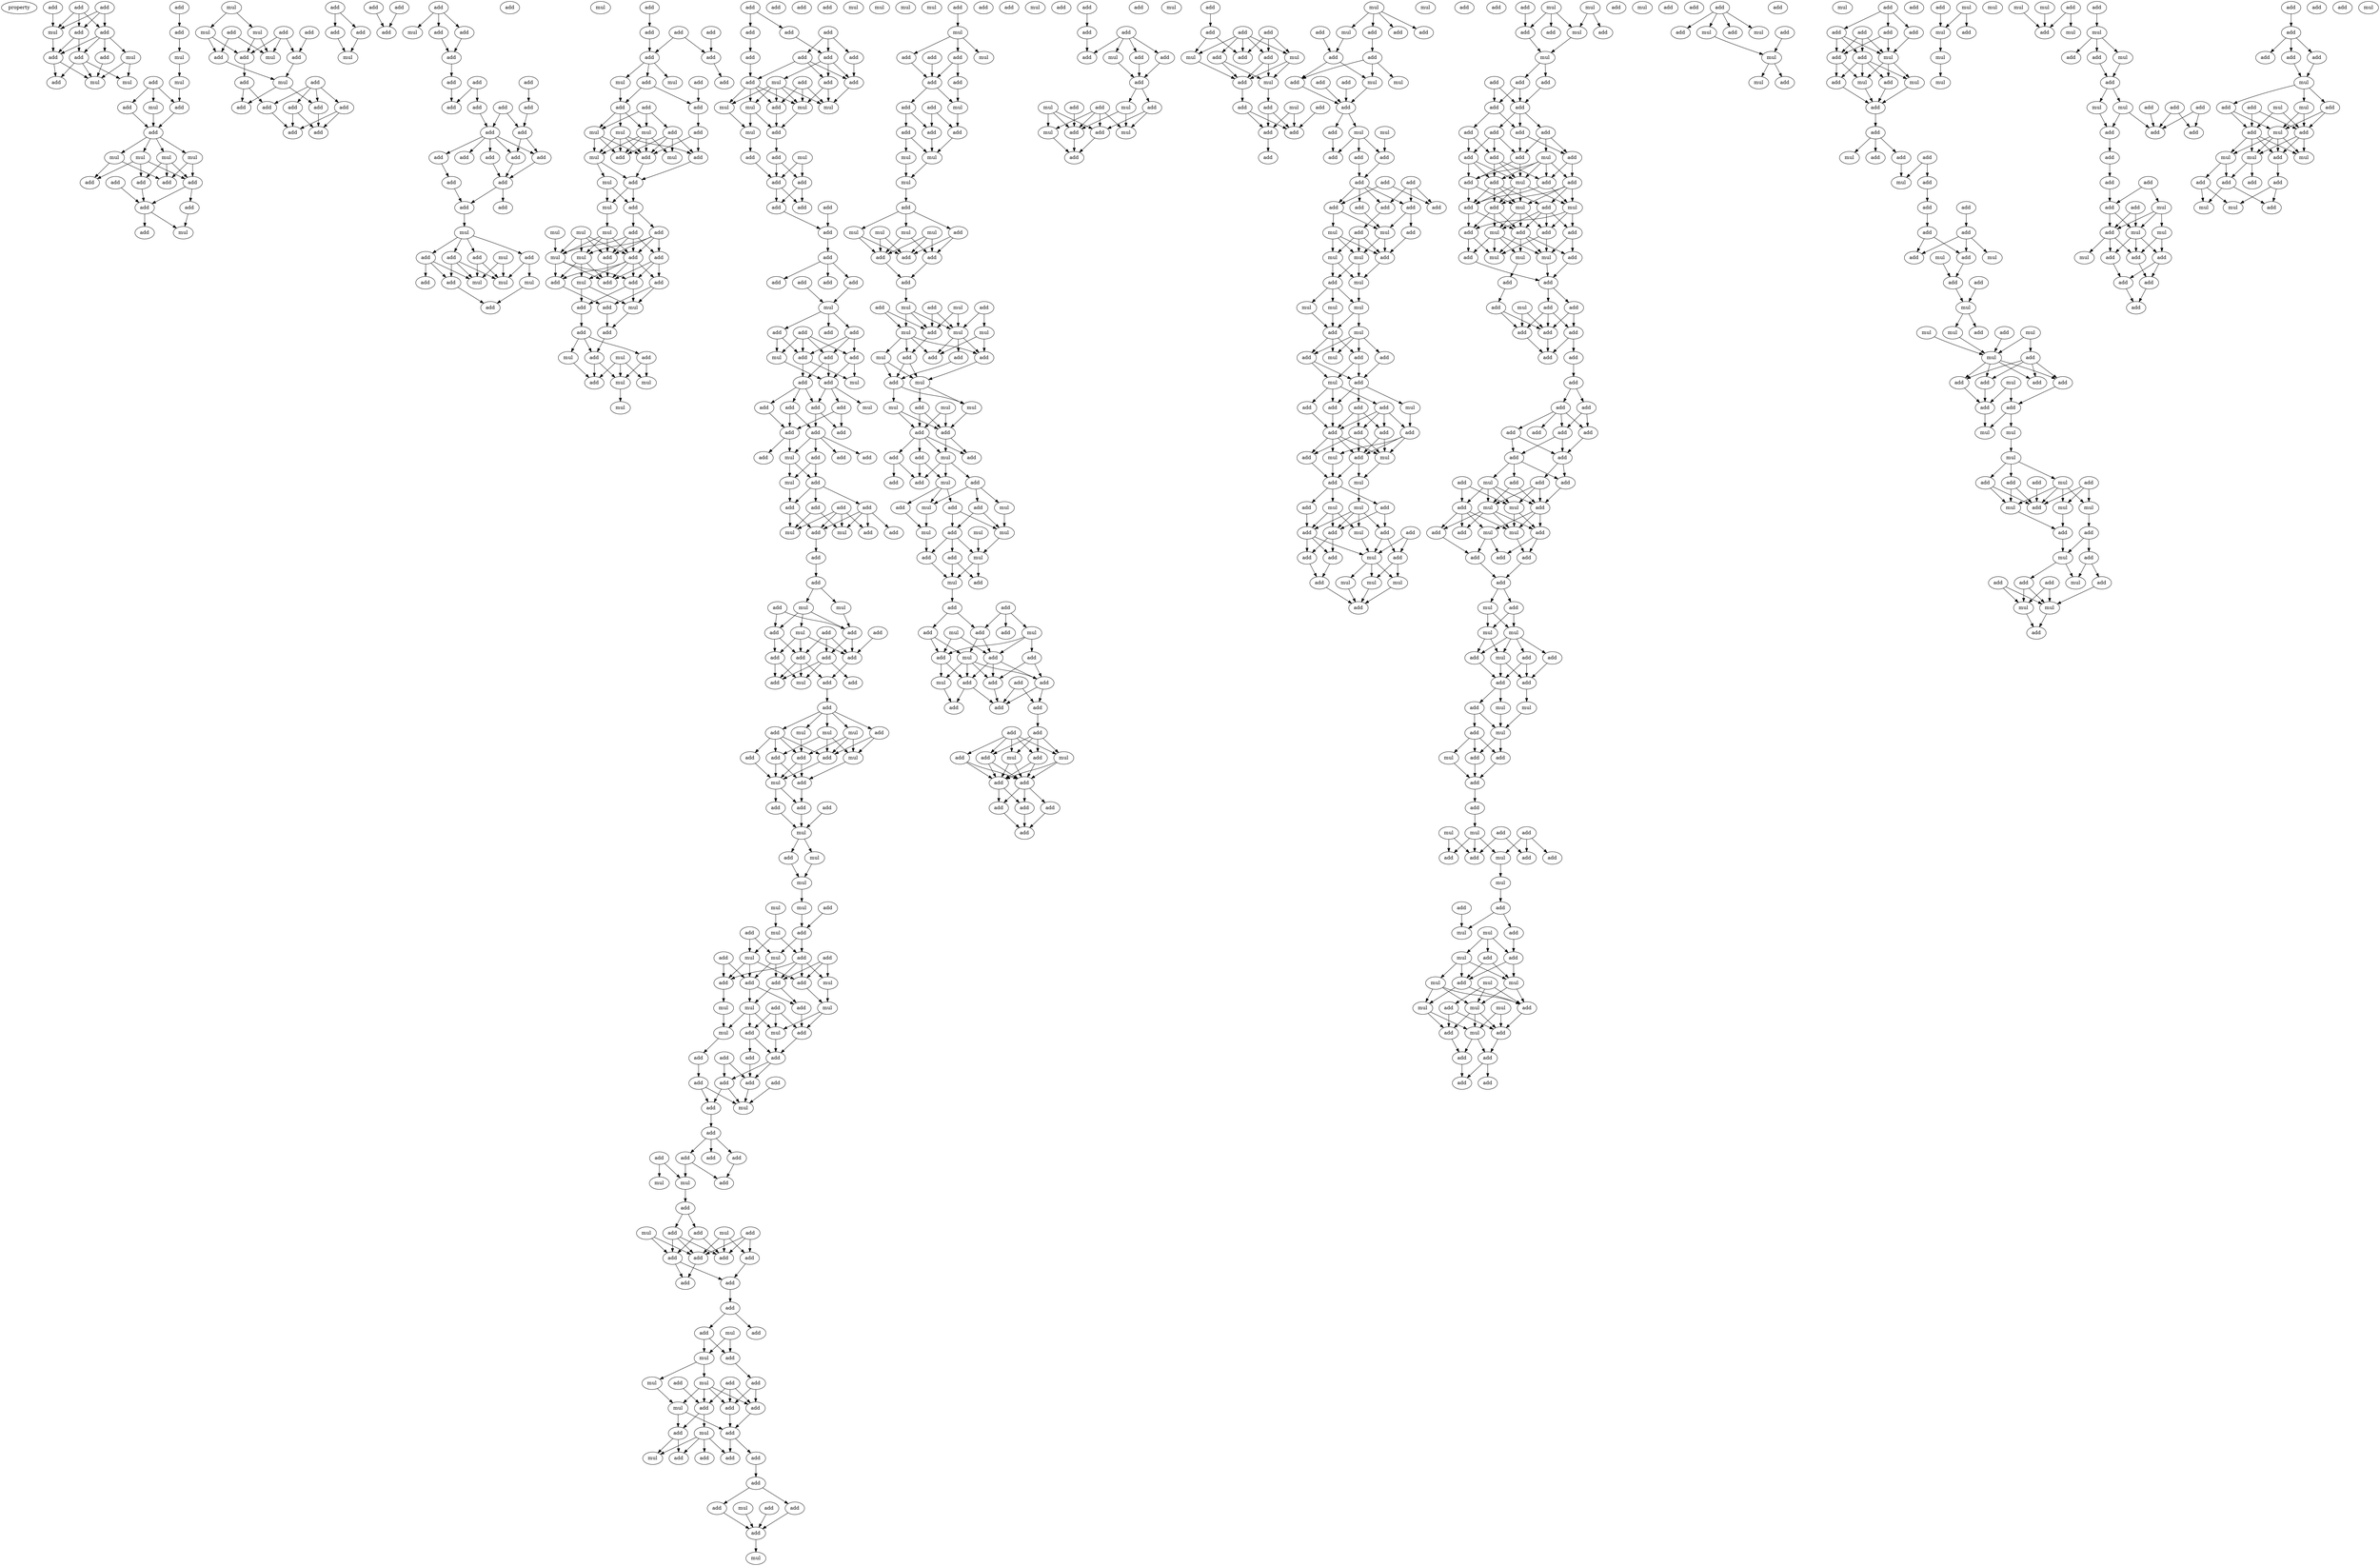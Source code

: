 digraph {
    node [fontcolor=black]
    property [mul=2,lf=1.5]
    0 [ label = add ];
    1 [ label = add ];
    2 [ label = add ];
    3 [ label = add ];
    4 [ label = add ];
    5 [ label = mul ];
    6 [ label = add ];
    7 [ label = add ];
    8 [ label = add ];
    9 [ label = mul ];
    10 [ label = add ];
    11 [ label = mul ];
    12 [ label = mul ];
    13 [ label = add ];
    14 [ label = add ];
    15 [ label = mul ];
    16 [ label = mul ];
    17 [ label = add ];
    18 [ label = mul ];
    19 [ label = add ];
    20 [ label = add ];
    21 [ label = add ];
    22 [ label = mul ];
    23 [ label = mul ];
    24 [ label = mul ];
    25 [ label = mul ];
    26 [ label = add ];
    27 [ label = add ];
    28 [ label = add ];
    29 [ label = add ];
    30 [ label = add ];
    31 [ label = add ];
    32 [ label = add ];
    33 [ label = mul ];
    34 [ label = add ];
    35 [ label = mul ];
    36 [ label = add ];
    37 [ label = add ];
    38 [ label = add ];
    39 [ label = mul ];
    40 [ label = mul ];
    41 [ label = mul ];
    42 [ label = add ];
    43 [ label = add ];
    44 [ label = add ];
    45 [ label = add ];
    46 [ label = add ];
    47 [ label = mul ];
    48 [ label = add ];
    49 [ label = add ];
    50 [ label = add ];
    51 [ label = add ];
    52 [ label = add ];
    53 [ label = add ];
    54 [ label = add ];
    55 [ label = add ];
    56 [ label = add ];
    57 [ label = add ];
    58 [ label = add ];
    59 [ label = add ];
    60 [ label = add ];
    61 [ label = mul ];
    62 [ label = add ];
    63 [ label = add ];
    64 [ label = mul ];
    65 [ label = add ];
    66 [ label = add ];
    67 [ label = mul ];
    68 [ label = add ];
    69 [ label = add ];
    70 [ label = add ];
    71 [ label = add ];
    72 [ label = add ];
    73 [ label = add ];
    74 [ label = add ];
    75 [ label = add ];
    76 [ label = add ];
    77 [ label = add ];
    78 [ label = add ];
    79 [ label = add ];
    80 [ label = add ];
    81 [ label = add ];
    82 [ label = add ];
    83 [ label = add ];
    84 [ label = add ];
    85 [ label = add ];
    86 [ label = add ];
    87 [ label = mul ];
    88 [ label = add ];
    89 [ label = add ];
    90 [ label = mul ];
    91 [ label = add ];
    92 [ label = add ];
    93 [ label = add ];
    94 [ label = add ];
    95 [ label = mul ];
    96 [ label = mul ];
    97 [ label = mul ];
    98 [ label = add ];
    99 [ label = add ];
    100 [ label = add ];
    101 [ label = add ];
    102 [ label = add ];
    103 [ label = add ];
    104 [ label = add ];
    105 [ label = mul ];
    106 [ label = add ];
    107 [ label = add ];
    108 [ label = add ];
    109 [ label = mul ];
    110 [ label = add ];
    111 [ label = add ];
    112 [ label = add ];
    113 [ label = add ];
    114 [ label = mul ];
    115 [ label = mul ];
    116 [ label = mul ];
    117 [ label = add ];
    118 [ label = mul ];
    119 [ label = add ];
    120 [ label = add ];
    121 [ label = mul ];
    122 [ label = add ];
    123 [ label = mul ];
    124 [ label = add ];
    125 [ label = add ];
    126 [ label = mul ];
    127 [ label = mul ];
    128 [ label = mul ];
    129 [ label = add ];
    130 [ label = add ];
    131 [ label = mul ];
    132 [ label = mul ];
    133 [ label = add ];
    134 [ label = add ];
    135 [ label = add ];
    136 [ label = mul ];
    137 [ label = mul ];
    138 [ label = add ];
    139 [ label = add ];
    140 [ label = add ];
    141 [ label = add ];
    142 [ label = mul ];
    143 [ label = add ];
    144 [ label = add ];
    145 [ label = add ];
    146 [ label = add ];
    147 [ label = add ];
    148 [ label = mul ];
    149 [ label = mul ];
    150 [ label = add ];
    151 [ label = mul ];
    152 [ label = add ];
    153 [ label = mul ];
    154 [ label = add ];
    155 [ label = mul ];
    156 [ label = add ];
    157 [ label = add ];
    158 [ label = add ];
    159 [ label = add ];
    160 [ label = add ];
    161 [ label = add ];
    162 [ label = add ];
    163 [ label = mul ];
    164 [ label = add ];
    165 [ label = add ];
    166 [ label = add ];
    167 [ label = add ];
    168 [ label = add ];
    169 [ label = mul ];
    170 [ label = mul ];
    171 [ label = mul ];
    172 [ label = mul ];
    173 [ label = mul ];
    174 [ label = add ];
    175 [ label = mul ];
    176 [ label = add ];
    177 [ label = add ];
    178 [ label = add ];
    179 [ label = add ];
    180 [ label = add ];
    181 [ label = add ];
    182 [ label = add ];
    183 [ label = add ];
    184 [ label = add ];
    185 [ label = add ];
    186 [ label = add ];
    187 [ label = add ];
    188 [ label = add ];
    189 [ label = add ];
    190 [ label = add ];
    191 [ label = add ];
    192 [ label = mul ];
    193 [ label = add ];
    194 [ label = add ];
    195 [ label = add ];
    196 [ label = add ];
    197 [ label = add ];
    198 [ label = add ];
    199 [ label = mul ];
    200 [ label = add ];
    201 [ label = mul ];
    202 [ label = add ];
    203 [ label = add ];
    204 [ label = add ];
    205 [ label = add ];
    206 [ label = add ];
    207 [ label = mul ];
    208 [ label = add ];
    209 [ label = add ];
    210 [ label = add ];
    211 [ label = add ];
    212 [ label = add ];
    213 [ label = add ];
    214 [ label = mul ];
    215 [ label = add ];
    216 [ label = add ];
    217 [ label = add ];
    218 [ label = mul ];
    219 [ label = add ];
    220 [ label = add ];
    221 [ label = add ];
    222 [ label = add ];
    223 [ label = add ];
    224 [ label = mul ];
    225 [ label = add ];
    226 [ label = add ];
    227 [ label = mul ];
    228 [ label = add ];
    229 [ label = add ];
    230 [ label = mul ];
    231 [ label = add ];
    232 [ label = mul ];
    233 [ label = add ];
    234 [ label = add ];
    235 [ label = mul ];
    236 [ label = add ];
    237 [ label = add ];
    238 [ label = add ];
    239 [ label = mul ];
    240 [ label = add ];
    241 [ label = add ];
    242 [ label = add ];
    243 [ label = add ];
    244 [ label = add ];
    245 [ label = mul ];
    246 [ label = add ];
    247 [ label = add ];
    248 [ label = mul ];
    249 [ label = mul ];
    250 [ label = add ];
    251 [ label = add ];
    252 [ label = mul ];
    253 [ label = add ];
    254 [ label = add ];
    255 [ label = add ];
    256 [ label = mul ];
    257 [ label = add ];
    258 [ label = mul ];
    259 [ label = add ];
    260 [ label = add ];
    261 [ label = add ];
    262 [ label = add ];
    263 [ label = mul ];
    264 [ label = mul ];
    265 [ label = add ];
    266 [ label = mul ];
    267 [ label = mul ];
    268 [ label = add ];
    269 [ label = mul ];
    270 [ label = mul ];
    271 [ label = add ];
    272 [ label = add ];
    273 [ label = mul ];
    274 [ label = mul ];
    275 [ label = add ];
    276 [ label = mul ];
    277 [ label = add ];
    278 [ label = add ];
    279 [ label = add ];
    280 [ label = add ];
    281 [ label = add ];
    282 [ label = add ];
    283 [ label = mul ];
    284 [ label = add ];
    285 [ label = mul ];
    286 [ label = mul ];
    287 [ label = mul ];
    288 [ label = add ];
    289 [ label = add ];
    290 [ label = add ];
    291 [ label = mul ];
    292 [ label = mul ];
    293 [ label = add ];
    294 [ label = add ];
    295 [ label = add ];
    296 [ label = add ];
    297 [ label = add ];
    298 [ label = add ];
    299 [ label = add ];
    300 [ label = add ];
    301 [ label = add ];
    302 [ label = mul ];
    303 [ label = add ];
    304 [ label = add ];
    305 [ label = add ];
    306 [ label = add ];
    307 [ label = add ];
    308 [ label = mul ];
    309 [ label = mul ];
    310 [ label = add ];
    311 [ label = add ];
    312 [ label = mul ];
    313 [ label = mul ];
    314 [ label = add ];
    315 [ label = add ];
    316 [ label = add ];
    317 [ label = add ];
    318 [ label = add ];
    319 [ label = add ];
    320 [ label = add ];
    321 [ label = add ];
    322 [ label = add ];
    323 [ label = add ];
    324 [ label = mul ];
    325 [ label = add ];
    326 [ label = mul ];
    327 [ label = add ];
    328 [ label = mul ];
    329 [ label = add ];
    330 [ label = mul ];
    331 [ label = add ];
    332 [ label = add ];
    333 [ label = mul ];
    334 [ label = add ];
    335 [ label = add ];
    336 [ label = add ];
    337 [ label = add ];
    338 [ label = mul ];
    339 [ label = mul ];
    340 [ label = add ];
    341 [ label = add ];
    342 [ label = add ];
    343 [ label = add ];
    344 [ label = mul ];
    345 [ label = add ];
    346 [ label = add ];
    347 [ label = add ];
    348 [ label = mul ];
    349 [ label = add ];
    350 [ label = mul ];
    351 [ label = add ];
    352 [ label = add ];
    353 [ label = add ];
    354 [ label = add ];
    355 [ label = mul ];
    356 [ label = mul ];
    357 [ label = add ];
    358 [ label = add ];
    359 [ label = mul ];
    360 [ label = add ];
    361 [ label = add ];
    362 [ label = add ];
    363 [ label = add ];
    364 [ label = add ];
    365 [ label = mul ];
    366 [ label = add ];
    367 [ label = add ];
    368 [ label = add ];
    369 [ label = mul ];
    370 [ label = mul ];
    371 [ label = add ];
    372 [ label = mul ];
    373 [ label = add ];
    374 [ label = add ];
    375 [ label = mul ];
    376 [ label = mul ];
    377 [ label = mul ];
    378 [ label = mul ];
    379 [ label = add ];
    380 [ label = add ];
    381 [ label = add ];
    382 [ label = add ];
    383 [ label = add ];
    384 [ label = mul ];
    385 [ label = mul ];
    386 [ label = add ];
    387 [ label = add ];
    388 [ label = add ];
    389 [ label = mul ];
    390 [ label = mul ];
    391 [ label = add ];
    392 [ label = mul ];
    393 [ label = add ];
    394 [ label = add ];
    395 [ label = add ];
    396 [ label = add ];
    397 [ label = mul ];
    398 [ label = add ];
    399 [ label = mul ];
    400 [ label = mul ];
    401 [ label = mul ];
    402 [ label = add ];
    403 [ label = mul ];
    404 [ label = add ];
    405 [ label = add ];
    406 [ label = add ];
    407 [ label = add ];
    408 [ label = add ];
    409 [ label = mul ];
    410 [ label = mul ];
    411 [ label = add ];
    412 [ label = add ];
    413 [ label = add ];
    414 [ label = add ];
    415 [ label = add ];
    416 [ label = mul ];
    417 [ label = mul ];
    418 [ label = add ];
    419 [ label = mul ];
    420 [ label = mul ];
    421 [ label = mul ];
    422 [ label = add ];
    423 [ label = mul ];
    424 [ label = add ];
    425 [ label = add ];
    426 [ label = mul ];
    427 [ label = mul ];
    428 [ label = add ];
    429 [ label = add ];
    430 [ label = add ];
    431 [ label = mul ];
    432 [ label = add ];
    433 [ label = add ];
    434 [ label = add ];
    435 [ label = mul ];
    436 [ label = add ];
    437 [ label = add ];
    438 [ label = mul ];
    439 [ label = add ];
    440 [ label = add ];
    441 [ label = add ];
    442 [ label = mul ];
    443 [ label = add ];
    444 [ label = add ];
    445 [ label = add ];
    446 [ label = add ];
    447 [ label = add ];
    448 [ label = add ];
    449 [ label = add ];
    450 [ label = add ];
    451 [ label = add ];
    452 [ label = mul ];
    453 [ label = add ];
    454 [ label = mul ];
    455 [ label = add ];
    456 [ label = add ];
    457 [ label = add ];
    458 [ label = add ];
    459 [ label = add ];
    460 [ label = add ];
    461 [ label = add ];
    462 [ label = add ];
    463 [ label = add ];
    464 [ label = add ];
    465 [ label = add ];
    466 [ label = add ];
    467 [ label = mul ];
    468 [ label = add ];
    469 [ label = add ];
    470 [ label = add ];
    471 [ label = add ];
    472 [ label = add ];
    473 [ label = mul ];
    474 [ label = mul ];
    475 [ label = add ];
    476 [ label = add ];
    477 [ label = mul ];
    478 [ label = mul ];
    479 [ label = mul ];
    480 [ label = add ];
    481 [ label = add ];
    482 [ label = add ];
    483 [ label = add ];
    484 [ label = add ];
    485 [ label = add ];
    486 [ label = add ];
    487 [ label = mul ];
    488 [ label = mul ];
    489 [ label = add ];
    490 [ label = add ];
    491 [ label = mul ];
    492 [ label = add ];
    493 [ label = mul ];
    494 [ label = add ];
    495 [ label = add ];
    496 [ label = add ];
    497 [ label = add ];
    498 [ label = add ];
    499 [ label = add ];
    500 [ label = mul ];
    501 [ label = add ];
    502 [ label = add ];
    503 [ label = add ];
    504 [ label = mul ];
    505 [ label = add ];
    506 [ label = add ];
    507 [ label = add ];
    508 [ label = add ];
    509 [ label = mul ];
    510 [ label = add ];
    511 [ label = add ];
    512 [ label = mul ];
    513 [ label = add ];
    514 [ label = mul ];
    515 [ label = mul ];
    516 [ label = add ];
    517 [ label = add ];
    518 [ label = add ];
    519 [ label = add ];
    520 [ label = add ];
    521 [ label = add ];
    522 [ label = add ];
    523 [ label = add ];
    524 [ label = add ];
    525 [ label = add ];
    526 [ label = add ];
    527 [ label = add ];
    528 [ label = mul ];
    529 [ label = add ];
    530 [ label = add ];
    531 [ label = mul ];
    532 [ label = mul ];
    533 [ label = mul ];
    534 [ label = add ];
    535 [ label = mul ];
    536 [ label = add ];
    537 [ label = mul ];
    538 [ label = mul ];
    539 [ label = add ];
    540 [ label = mul ];
    541 [ label = mul ];
    542 [ label = add ];
    543 [ label = mul ];
    544 [ label = add ];
    545 [ label = add ];
    546 [ label = add ];
    547 [ label = mul ];
    548 [ label = add ];
    549 [ label = mul ];
    550 [ label = add ];
    551 [ label = mul ];
    552 [ label = add ];
    553 [ label = add ];
    554 [ label = add ];
    555 [ label = add ];
    556 [ label = add ];
    557 [ label = add ];
    558 [ label = add ];
    559 [ label = mul ];
    560 [ label = mul ];
    561 [ label = add ];
    562 [ label = add ];
    563 [ label = add ];
    564 [ label = add ];
    565 [ label = mul ];
    566 [ label = add ];
    567 [ label = mul ];
    568 [ label = add ];
    569 [ label = mul ];
    570 [ label = add ];
    571 [ label = mul ];
    572 [ label = add ];
    573 [ label = add ];
    574 [ label = add ];
    575 [ label = mul ];
    576 [ label = add ];
    577 [ label = add ];
    578 [ label = add ];
    579 [ label = mul ];
    580 [ label = add ];
    581 [ label = mul ];
    582 [ label = mul ];
    583 [ label = add ];
    584 [ label = mul ];
    585 [ label = mul ];
    586 [ label = add ];
    587 [ label = add ];
    588 [ label = add ];
    589 [ label = mul ];
    590 [ label = add ];
    591 [ label = mul ];
    592 [ label = add ];
    593 [ label = add ];
    594 [ label = add ];
    595 [ label = add ];
    596 [ label = add ];
    597 [ label = add ];
    598 [ label = add ];
    599 [ label = add ];
    600 [ label = add ];
    601 [ label = add ];
    602 [ label = add ];
    603 [ label = mul ];
    604 [ label = add ];
    605 [ label = add ];
    606 [ label = add ];
    607 [ label = add ];
    608 [ label = add ];
    609 [ label = add ];
    610 [ label = mul ];
    611 [ label = add ];
    612 [ label = mul ];
    613 [ label = add ];
    614 [ label = mul ];
    615 [ label = add ];
    616 [ label = mul ];
    617 [ label = add ];
    618 [ label = add ];
    619 [ label = add ];
    620 [ label = add ];
    621 [ label = add ];
    622 [ label = mul ];
    623 [ label = mul ];
    624 [ label = add ];
    625 [ label = mul ];
    626 [ label = add ];
    627 [ label = add ];
    628 [ label = add ];
    629 [ label = add ];
    630 [ label = add ];
    631 [ label = mul ];
    632 [ label = add ];
    633 [ label = add ];
    634 [ label = add ];
    635 [ label = add ];
    636 [ label = add ];
    637 [ label = add ];
    638 [ label = add ];
    639 [ label = add ];
    640 [ label = add ];
    641 [ label = add ];
    642 [ label = add ];
    643 [ label = add ];
    644 [ label = add ];
    645 [ label = add ];
    646 [ label = add ];
    647 [ label = add ];
    648 [ label = mul ];
    649 [ label = add ];
    650 [ label = add ];
    651 [ label = add ];
    652 [ label = add ];
    653 [ label = mul ];
    654 [ label = mul ];
    655 [ label = add ];
    656 [ label = mul ];
    657 [ label = mul ];
    658 [ label = add ];
    659 [ label = add ];
    660 [ label = add ];
    661 [ label = add ];
    662 [ label = add ];
    663 [ label = add ];
    664 [ label = add ];
    665 [ label = mul ];
    666 [ label = mul ];
    667 [ label = mul ];
    668 [ label = add ];
    669 [ label = add ];
    670 [ label = mul ];
    671 [ label = add ];
    672 [ label = add ];
    673 [ label = add ];
    674 [ label = add ];
    675 [ label = mul ];
    676 [ label = mul ];
    677 [ label = mul ];
    678 [ label = add ];
    679 [ label = mul ];
    680 [ label = add ];
    681 [ label = add ];
    682 [ label = add ];
    683 [ label = add ];
    684 [ label = add ];
    685 [ label = add ];
    686 [ label = add ];
    687 [ label = mul ];
    688 [ label = mul ];
    689 [ label = add ];
    690 [ label = add ];
    691 [ label = add ];
    692 [ label = mul ];
    693 [ label = add ];
    694 [ label = mul ];
    695 [ label = add ];
    696 [ label = add ];
    697 [ label = mul ];
    698 [ label = mul ];
    699 [ label = add ];
    700 [ label = mul ];
    701 [ label = add ];
    702 [ label = add ];
    703 [ label = mul ];
    704 [ label = mul ];
    705 [ label = add ];
    706 [ label = mul ];
    707 [ label = mul ];
    708 [ label = mul ];
    709 [ label = add ];
    710 [ label = add ];
    711 [ label = mul ];
    712 [ label = add ];
    713 [ label = mul ];
    714 [ label = add ];
    715 [ label = add ];
    716 [ label = add ];
    717 [ label = mul ];
    718 [ label = add ];
    719 [ label = add ];
    720 [ label = add ];
    721 [ label = add ];
    722 [ label = add ];
    723 [ label = add ];
    724 [ label = mul ];
    725 [ label = add ];
    726 [ label = add ];
    727 [ label = mul ];
    728 [ label = mul ];
    729 [ label = mul ];
    730 [ label = add ];
    731 [ label = add ];
    732 [ label = mul ];
    733 [ label = add ];
    734 [ label = add ];
    735 [ label = add ];
    736 [ label = add ];
    737 [ label = add ];
    738 [ label = add ];
    739 [ label = add ];
    740 [ label = mul ];
    741 [ label = add ];
    742 [ label = add ];
    743 [ label = mul ];
    744 [ label = mul ];
    745 [ label = add ];
    746 [ label = add ];
    747 [ label = mul ];
    748 [ label = add ];
    749 [ label = add ];
    750 [ label = add ];
    751 [ label = add ];
    752 [ label = mul ];
    753 [ label = add ];
    754 [ label = add ];
    755 [ label = add ];
    756 [ label = add ];
    757 [ label = add ];
    758 [ label = mul ];
    759 [ label = add ];
    760 [ label = add ];
    761 [ label = mul ];
    762 [ label = add ];
    763 [ label = add ];
    764 [ label = mul ];
    765 [ label = mul ];
    766 [ label = mul ];
    767 [ label = add ];
    768 [ label = add ];
    769 [ label = mul ];
    770 [ label = mul ];
    771 [ label = add ];
    772 [ label = add ];
    773 [ label = mul ];
    774 [ label = add ];
    775 [ label = add ];
    776 [ label = add ];
    777 [ label = add ];
    778 [ label = add ];
    779 [ label = mul ];
    780 [ label = mul ];
    781 [ label = mul ];
    782 [ label = add ];
    783 [ label = add ];
    784 [ label = add ];
    785 [ label = add ];
    786 [ label = mul ];
    787 [ label = add ];
    788 [ label = mul ];
    789 [ label = mul ];
    790 [ label = mul ];
    791 [ label = add ];
    792 [ label = add ];
    793 [ label = mul ];
    794 [ label = add ];
    795 [ label = add ];
    796 [ label = mul ];
    797 [ label = add ];
    798 [ label = add ];
    799 [ label = add ];
    800 [ label = mul ];
    801 [ label = mul ];
    802 [ label = add ];
    803 [ label = mul ];
    804 [ label = add ];
    805 [ label = add ];
    806 [ label = mul ];
    807 [ label = mul ];
    808 [ label = mul ];
    809 [ label = mul ];
    810 [ label = mul ];
    811 [ label = add ];
    812 [ label = mul ];
    813 [ label = add ];
    814 [ label = add ];
    815 [ label = mul ];
    816 [ label = mul ];
    817 [ label = add ];
    818 [ label = mul ];
    819 [ label = add ];
    820 [ label = add ];
    821 [ label = mul ];
    822 [ label = add ];
    823 [ label = add ];
    824 [ label = add ];
    825 [ label = mul ];
    826 [ label = add ];
    827 [ label = add ];
    828 [ label = add ];
    829 [ label = add ];
    830 [ label = add ];
    831 [ label = add ];
    832 [ label = mul ];
    833 [ label = add ];
    834 [ label = add ];
    835 [ label = add ];
    836 [ label = mul ];
    837 [ label = mul ];
    838 [ label = add ];
    839 [ label = mul ];
    840 [ label = add ];
    841 [ label = add ];
    842 [ label = add ];
    843 [ label = add ];
    844 [ label = add ];
    845 [ label = add ];
    846 [ label = add ];
    847 [ label = add ];
    848 [ label = add ];
    849 [ label = add ];
    850 [ label = add ];
    851 [ label = add ];
    852 [ label = mul ];
    853 [ label = add ];
    854 [ label = mul ];
    855 [ label = add ];
    856 [ label = add ];
    857 [ label = mul ];
    858 [ label = add ];
    859 [ label = mul ];
    860 [ label = add ];
    861 [ label = mul ];
    862 [ label = add ];
    863 [ label = mul ];
    864 [ label = mul ];
    865 [ label = add ];
    866 [ label = add ];
    867 [ label = add ];
    868 [ label = add ];
    869 [ label = add ];
    870 [ label = mul ];
    871 [ label = mul ];
    872 [ label = mul ];
    0 -> 3 [ name = 0 ];
    0 -> 4 [ name = 1 ];
    0 -> 5 [ name = 2 ];
    1 -> 5 [ name = 3 ];
    2 -> 3 [ name = 4 ];
    2 -> 4 [ name = 5 ];
    2 -> 5 [ name = 6 ];
    3 -> 6 [ name = 7 ];
    3 -> 7 [ name = 8 ];
    4 -> 6 [ name = 9 ];
    4 -> 7 [ name = 10 ];
    4 -> 8 [ name = 11 ];
    4 -> 9 [ name = 12 ];
    5 -> 7 [ name = 13 ];
    6 -> 11 [ name = 14 ];
    6 -> 12 [ name = 15 ];
    6 -> 13 [ name = 16 ];
    7 -> 11 [ name = 17 ];
    7 -> 13 [ name = 18 ];
    8 -> 11 [ name = 19 ];
    9 -> 11 [ name = 20 ];
    9 -> 12 [ name = 21 ];
    10 -> 14 [ name = 22 ];
    14 -> 15 [ name = 23 ];
    15 -> 16 [ name = 24 ];
    16 -> 19 [ name = 25 ];
    17 -> 18 [ name = 26 ];
    17 -> 19 [ name = 27 ];
    17 -> 20 [ name = 28 ];
    18 -> 21 [ name = 29 ];
    19 -> 21 [ name = 30 ];
    20 -> 21 [ name = 31 ];
    21 -> 22 [ name = 32 ];
    21 -> 23 [ name = 33 ];
    21 -> 24 [ name = 34 ];
    21 -> 25 [ name = 35 ];
    22 -> 27 [ name = 36 ];
    22 -> 29 [ name = 37 ];
    23 -> 26 [ name = 38 ];
    23 -> 28 [ name = 39 ];
    23 -> 29 [ name = 40 ];
    24 -> 28 [ name = 41 ];
    24 -> 29 [ name = 42 ];
    25 -> 26 [ name = 43 ];
    25 -> 27 [ name = 44 ];
    25 -> 28 [ name = 45 ];
    26 -> 32 [ name = 46 ];
    28 -> 31 [ name = 47 ];
    28 -> 32 [ name = 48 ];
    30 -> 32 [ name = 49 ];
    31 -> 33 [ name = 50 ];
    32 -> 33 [ name = 51 ];
    32 -> 34 [ name = 52 ];
    35 -> 39 [ name = 53 ];
    35 -> 40 [ name = 54 ];
    36 -> 41 [ name = 55 ];
    36 -> 42 [ name = 56 ];
    36 -> 43 [ name = 57 ];
    37 -> 42 [ name = 58 ];
    38 -> 41 [ name = 59 ];
    38 -> 44 [ name = 60 ];
    39 -> 43 [ name = 61 ];
    39 -> 44 [ name = 62 ];
    40 -> 41 [ name = 63 ];
    40 -> 43 [ name = 64 ];
    42 -> 47 [ name = 65 ];
    43 -> 46 [ name = 66 ];
    44 -> 47 [ name = 67 ];
    45 -> 48 [ name = 68 ];
    45 -> 49 [ name = 69 ];
    45 -> 50 [ name = 70 ];
    45 -> 52 [ name = 71 ];
    46 -> 48 [ name = 72 ];
    46 -> 51 [ name = 73 ];
    47 -> 50 [ name = 74 ];
    47 -> 51 [ name = 75 ];
    48 -> 53 [ name = 76 ];
    49 -> 53 [ name = 77 ];
    49 -> 54 [ name = 78 ];
    50 -> 54 [ name = 79 ];
    52 -> 53 [ name = 80 ];
    52 -> 54 [ name = 81 ];
    55 -> 58 [ name = 82 ];
    55 -> 59 [ name = 83 ];
    56 -> 60 [ name = 84 ];
    57 -> 60 [ name = 85 ];
    58 -> 61 [ name = 86 ];
    59 -> 61 [ name = 87 ];
    62 -> 64 [ name = 88 ];
    62 -> 65 [ name = 89 ];
    62 -> 66 [ name = 90 ];
    65 -> 68 [ name = 91 ];
    66 -> 68 [ name = 92 ];
    68 -> 71 [ name = 93 ];
    69 -> 73 [ name = 94 ];
    70 -> 72 [ name = 95 ];
    70 -> 74 [ name = 96 ];
    71 -> 72 [ name = 97 ];
    73 -> 76 [ name = 98 ];
    74 -> 77 [ name = 99 ];
    75 -> 76 [ name = 100 ];
    75 -> 77 [ name = 101 ];
    76 -> 80 [ name = 102 ];
    76 -> 82 [ name = 103 ];
    77 -> 78 [ name = 104 ];
    77 -> 79 [ name = 105 ];
    77 -> 80 [ name = 106 ];
    77 -> 81 [ name = 107 ];
    77 -> 82 [ name = 108 ];
    78 -> 83 [ name = 109 ];
    80 -> 84 [ name = 110 ];
    81 -> 84 [ name = 111 ];
    82 -> 84 [ name = 112 ];
    83 -> 85 [ name = 113 ];
    84 -> 85 [ name = 114 ];
    84 -> 86 [ name = 115 ];
    85 -> 87 [ name = 116 ];
    87 -> 88 [ name = 117 ];
    87 -> 89 [ name = 118 ];
    87 -> 91 [ name = 119 ];
    87 -> 92 [ name = 120 ];
    88 -> 93 [ name = 121 ];
    88 -> 94 [ name = 122 ];
    88 -> 97 [ name = 123 ];
    89 -> 93 [ name = 124 ];
    89 -> 96 [ name = 125 ];
    89 -> 97 [ name = 126 ];
    90 -> 96 [ name = 127 ];
    90 -> 97 [ name = 128 ];
    91 -> 95 [ name = 129 ];
    91 -> 96 [ name = 130 ];
    92 -> 96 [ name = 131 ];
    92 -> 97 [ name = 132 ];
    93 -> 98 [ name = 133 ];
    95 -> 98 [ name = 134 ];
    99 -> 102 [ name = 135 ];
    100 -> 103 [ name = 136 ];
    100 -> 104 [ name = 137 ];
    101 -> 104 [ name = 138 ];
    102 -> 103 [ name = 139 ];
    103 -> 105 [ name = 140 ];
    103 -> 106 [ name = 141 ];
    103 -> 109 [ name = 142 ];
    104 -> 108 [ name = 143 ];
    105 -> 111 [ name = 144 ];
    106 -> 110 [ name = 145 ];
    106 -> 111 [ name = 146 ];
    107 -> 110 [ name = 147 ];
    110 -> 113 [ name = 148 ];
    111 -> 114 [ name = 149 ];
    111 -> 115 [ name = 150 ];
    111 -> 116 [ name = 151 ];
    112 -> 114 [ name = 152 ];
    112 -> 116 [ name = 153 ];
    112 -> 117 [ name = 154 ];
    113 -> 120 [ name = 155 ];
    113 -> 122 [ name = 156 ];
    114 -> 118 [ name = 157 ];
    114 -> 119 [ name = 158 ];
    114 -> 121 [ name = 159 ];
    114 -> 122 [ name = 160 ];
    115 -> 119 [ name = 161 ];
    115 -> 120 [ name = 162 ];
    115 -> 121 [ name = 163 ];
    115 -> 122 [ name = 164 ];
    116 -> 119 [ name = 165 ];
    116 -> 121 [ name = 166 ];
    116 -> 122 [ name = 167 ];
    117 -> 118 [ name = 168 ];
    117 -> 119 [ name = 169 ];
    117 -> 120 [ name = 170 ];
    117 -> 122 [ name = 171 ];
    120 -> 124 [ name = 172 ];
    121 -> 123 [ name = 173 ];
    121 -> 124 [ name = 174 ];
    122 -> 124 [ name = 175 ];
    123 -> 125 [ name = 176 ];
    123 -> 126 [ name = 177 ];
    124 -> 125 [ name = 178 ];
    124 -> 126 [ name = 179 ];
    125 -> 129 [ name = 180 ];
    125 -> 130 [ name = 181 ];
    126 -> 127 [ name = 182 ];
    127 -> 132 [ name = 183 ];
    127 -> 134 [ name = 184 ];
    127 -> 135 [ name = 185 ];
    127 -> 136 [ name = 186 ];
    128 -> 136 [ name = 187 ];
    129 -> 132 [ name = 188 ];
    129 -> 133 [ name = 189 ];
    129 -> 134 [ name = 190 ];
    129 -> 135 [ name = 191 ];
    130 -> 133 [ name = 192 ];
    130 -> 134 [ name = 193 ];
    130 -> 135 [ name = 194 ];
    130 -> 136 [ name = 195 ];
    131 -> 132 [ name = 196 ];
    131 -> 134 [ name = 197 ];
    131 -> 135 [ name = 198 ];
    131 -> 136 [ name = 199 ];
    132 -> 137 [ name = 200 ];
    132 -> 138 [ name = 201 ];
    132 -> 139 [ name = 202 ];
    133 -> 139 [ name = 203 ];
    133 -> 140 [ name = 204 ];
    133 -> 141 [ name = 205 ];
    134 -> 139 [ name = 206 ];
    135 -> 137 [ name = 207 ];
    135 -> 138 [ name = 208 ];
    135 -> 139 [ name = 209 ];
    135 -> 140 [ name = 210 ];
    135 -> 141 [ name = 211 ];
    136 -> 138 [ name = 212 ];
    136 -> 139 [ name = 213 ];
    136 -> 141 [ name = 214 ];
    137 -> 142 [ name = 215 ];
    137 -> 144 [ name = 216 ];
    138 -> 143 [ name = 217 ];
    140 -> 142 [ name = 218 ];
    140 -> 143 [ name = 219 ];
    141 -> 142 [ name = 220 ];
    141 -> 144 [ name = 221 ];
    142 -> 146 [ name = 222 ];
    143 -> 146 [ name = 223 ];
    144 -> 145 [ name = 224 ];
    145 -> 147 [ name = 225 ];
    145 -> 148 [ name = 226 ];
    145 -> 150 [ name = 227 ];
    146 -> 150 [ name = 228 ];
    147 -> 151 [ name = 229 ];
    147 -> 153 [ name = 230 ];
    148 -> 152 [ name = 231 ];
    149 -> 151 [ name = 232 ];
    149 -> 152 [ name = 233 ];
    149 -> 153 [ name = 234 ];
    150 -> 152 [ name = 235 ];
    150 -> 153 [ name = 236 ];
    153 -> 155 [ name = 237 ];
    154 -> 156 [ name = 238 ];
    154 -> 157 [ name = 239 ];
    156 -> 161 [ name = 240 ];
    157 -> 159 [ name = 241 ];
    158 -> 159 [ name = 242 ];
    158 -> 160 [ name = 243 ];
    158 -> 162 [ name = 244 ];
    159 -> 163 [ name = 245 ];
    159 -> 164 [ name = 246 ];
    159 -> 167 [ name = 247 ];
    160 -> 167 [ name = 248 ];
    161 -> 165 [ name = 249 ];
    162 -> 164 [ name = 250 ];
    162 -> 165 [ name = 251 ];
    162 -> 167 [ name = 252 ];
    163 -> 168 [ name = 253 ];
    163 -> 169 [ name = 254 ];
    163 -> 170 [ name = 255 ];
    163 -> 171 [ name = 256 ];
    163 -> 172 [ name = 257 ];
    164 -> 171 [ name = 258 ];
    164 -> 172 [ name = 259 ];
    165 -> 168 [ name = 260 ];
    165 -> 169 [ name = 261 ];
    165 -> 170 [ name = 262 ];
    165 -> 171 [ name = 263 ];
    166 -> 168 [ name = 264 ];
    166 -> 171 [ name = 265 ];
    166 -> 172 [ name = 266 ];
    167 -> 172 [ name = 267 ];
    168 -> 174 [ name = 268 ];
    169 -> 173 [ name = 269 ];
    170 -> 173 [ name = 270 ];
    170 -> 174 [ name = 271 ];
    171 -> 174 [ name = 272 ];
    173 -> 177 [ name = 273 ];
    174 -> 176 [ name = 274 ];
    175 -> 179 [ name = 275 ];
    175 -> 180 [ name = 276 ];
    176 -> 179 [ name = 277 ];
    176 -> 180 [ name = 278 ];
    177 -> 179 [ name = 279 ];
    179 -> 182 [ name = 280 ];
    179 -> 184 [ name = 281 ];
    180 -> 182 [ name = 282 ];
    180 -> 184 [ name = 283 ];
    182 -> 185 [ name = 284 ];
    183 -> 185 [ name = 285 ];
    185 -> 186 [ name = 286 ];
    186 -> 187 [ name = 287 ];
    186 -> 188 [ name = 288 ];
    186 -> 191 [ name = 289 ];
    187 -> 192 [ name = 290 ];
    190 -> 192 [ name = 291 ];
    192 -> 194 [ name = 292 ];
    192 -> 195 [ name = 293 ];
    192 -> 196 [ name = 294 ];
    193 -> 197 [ name = 295 ];
    193 -> 198 [ name = 296 ];
    193 -> 199 [ name = 297 ];
    193 -> 200 [ name = 298 ];
    194 -> 197 [ name = 299 ];
    194 -> 198 [ name = 300 ];
    194 -> 200 [ name = 301 ];
    195 -> 198 [ name = 302 ];
    195 -> 199 [ name = 303 ];
    197 -> 202 [ name = 304 ];
    197 -> 203 [ name = 305 ];
    198 -> 201 [ name = 306 ];
    198 -> 203 [ name = 307 ];
    199 -> 202 [ name = 308 ];
    200 -> 201 [ name = 309 ];
    200 -> 202 [ name = 310 ];
    202 -> 204 [ name = 311 ];
    202 -> 205 [ name = 312 ];
    202 -> 207 [ name = 313 ];
    203 -> 204 [ name = 314 ];
    203 -> 206 [ name = 315 ];
    203 -> 208 [ name = 316 ];
    204 -> 209 [ name = 317 ];
    204 -> 210 [ name = 318 ];
    205 -> 210 [ name = 319 ];
    205 -> 211 [ name = 320 ];
    206 -> 211 [ name = 321 ];
    208 -> 209 [ name = 322 ];
    208 -> 211 [ name = 323 ];
    209 -> 213 [ name = 324 ];
    209 -> 214 [ name = 325 ];
    209 -> 215 [ name = 326 ];
    209 -> 216 [ name = 327 ];
    211 -> 212 [ name = 328 ];
    211 -> 214 [ name = 329 ];
    214 -> 217 [ name = 330 ];
    214 -> 218 [ name = 331 ];
    215 -> 217 [ name = 332 ];
    215 -> 218 [ name = 333 ];
    217 -> 220 [ name = 334 ];
    217 -> 221 [ name = 335 ];
    217 -> 222 [ name = 336 ];
    218 -> 221 [ name = 337 ];
    219 -> 223 [ name = 338 ];
    219 -> 224 [ name = 339 ];
    219 -> 226 [ name = 340 ];
    219 -> 227 [ name = 341 ];
    220 -> 223 [ name = 342 ];
    220 -> 224 [ name = 343 ];
    220 -> 225 [ name = 344 ];
    220 -> 226 [ name = 345 ];
    221 -> 223 [ name = 346 ];
    221 -> 227 [ name = 347 ];
    222 -> 224 [ name = 348 ];
    222 -> 227 [ name = 349 ];
    223 -> 228 [ name = 350 ];
    228 -> 229 [ name = 351 ];
    229 -> 230 [ name = 352 ];
    229 -> 232 [ name = 353 ];
    230 -> 233 [ name = 354 ];
    230 -> 235 [ name = 355 ];
    230 -> 237 [ name = 356 ];
    231 -> 233 [ name = 357 ];
    231 -> 237 [ name = 358 ];
    232 -> 233 [ name = 359 ];
    233 -> 238 [ name = 360 ];
    233 -> 241 [ name = 361 ];
    234 -> 241 [ name = 362 ];
    235 -> 240 [ name = 363 ];
    235 -> 241 [ name = 364 ];
    235 -> 242 [ name = 365 ];
    236 -> 238 [ name = 366 ];
    236 -> 240 [ name = 367 ];
    236 -> 241 [ name = 368 ];
    237 -> 240 [ name = 369 ];
    237 -> 242 [ name = 370 ];
    238 -> 243 [ name = 371 ];
    238 -> 244 [ name = 372 ];
    238 -> 245 [ name = 373 ];
    240 -> 244 [ name = 374 ];
    240 -> 245 [ name = 375 ];
    240 -> 246 [ name = 376 ];
    241 -> 246 [ name = 377 ];
    242 -> 244 [ name = 378 ];
    242 -> 245 [ name = 379 ];
    246 -> 247 [ name = 380 ];
    247 -> 248 [ name = 381 ];
    247 -> 249 [ name = 382 ];
    247 -> 250 [ name = 383 ];
    247 -> 251 [ name = 384 ];
    247 -> 252 [ name = 385 ];
    248 -> 254 [ name = 386 ];
    248 -> 255 [ name = 387 ];
    248 -> 256 [ name = 388 ];
    249 -> 253 [ name = 389 ];
    249 -> 254 [ name = 390 ];
    249 -> 256 [ name = 391 ];
    250 -> 253 [ name = 392 ];
    250 -> 254 [ name = 393 ];
    250 -> 255 [ name = 394 ];
    250 -> 257 [ name = 395 ];
    251 -> 254 [ name = 396 ];
    251 -> 256 [ name = 397 ];
    252 -> 255 [ name = 398 ];
    253 -> 258 [ name = 399 ];
    253 -> 259 [ name = 400 ];
    254 -> 258 [ name = 401 ];
    255 -> 258 [ name = 402 ];
    255 -> 259 [ name = 403 ];
    256 -> 259 [ name = 404 ];
    257 -> 258 [ name = 405 ];
    258 -> 260 [ name = 406 ];
    258 -> 261 [ name = 407 ];
    259 -> 261 [ name = 408 ];
    260 -> 264 [ name = 409 ];
    261 -> 264 [ name = 410 ];
    262 -> 264 [ name = 411 ];
    264 -> 265 [ name = 412 ];
    264 -> 266 [ name = 413 ];
    265 -> 267 [ name = 414 ];
    266 -> 267 [ name = 415 ];
    267 -> 269 [ name = 416 ];
    268 -> 272 [ name = 417 ];
    269 -> 272 [ name = 418 ];
    270 -> 273 [ name = 419 ];
    271 -> 274 [ name = 420 ];
    271 -> 276 [ name = 421 ];
    272 -> 274 [ name = 422 ];
    272 -> 278 [ name = 423 ];
    273 -> 276 [ name = 424 ];
    273 -> 278 [ name = 425 ];
    274 -> 279 [ name = 426 ];
    274 -> 280 [ name = 427 ];
    275 -> 280 [ name = 428 ];
    275 -> 282 [ name = 429 ];
    275 -> 283 [ name = 430 ];
    276 -> 279 [ name = 431 ];
    276 -> 281 [ name = 432 ];
    276 -> 282 [ name = 433 ];
    277 -> 279 [ name = 434 ];
    277 -> 281 [ name = 435 ];
    278 -> 280 [ name = 436 ];
    278 -> 281 [ name = 437 ];
    278 -> 282 [ name = 438 ];
    278 -> 283 [ name = 439 ];
    279 -> 284 [ name = 440 ];
    279 -> 285 [ name = 441 ];
    280 -> 284 [ name = 442 ];
    280 -> 285 [ name = 443 ];
    281 -> 287 [ name = 444 ];
    282 -> 286 [ name = 445 ];
    283 -> 286 [ name = 446 ];
    284 -> 289 [ name = 447 ];
    285 -> 290 [ name = 448 ];
    285 -> 291 [ name = 449 ];
    285 -> 292 [ name = 450 ];
    286 -> 289 [ name = 451 ];
    286 -> 292 [ name = 452 ];
    287 -> 291 [ name = 453 ];
    288 -> 289 [ name = 454 ];
    288 -> 290 [ name = 455 ];
    288 -> 292 [ name = 456 ];
    289 -> 295 [ name = 457 ];
    290 -> 295 [ name = 458 ];
    290 -> 296 [ name = 459 ];
    291 -> 294 [ name = 460 ];
    292 -> 295 [ name = 461 ];
    293 -> 297 [ name = 462 ];
    293 -> 298 [ name = 463 ];
    294 -> 300 [ name = 464 ];
    295 -> 297 [ name = 465 ];
    295 -> 298 [ name = 466 ];
    296 -> 298 [ name = 467 ];
    297 -> 301 [ name = 468 ];
    297 -> 302 [ name = 469 ];
    298 -> 302 [ name = 470 ];
    299 -> 302 [ name = 471 ];
    300 -> 301 [ name = 472 ];
    300 -> 302 [ name = 473 ];
    301 -> 303 [ name = 474 ];
    303 -> 304 [ name = 475 ];
    303 -> 305 [ name = 476 ];
    303 -> 307 [ name = 477 ];
    304 -> 308 [ name = 478 ];
    304 -> 310 [ name = 479 ];
    306 -> 308 [ name = 480 ];
    306 -> 309 [ name = 481 ];
    307 -> 310 [ name = 482 ];
    308 -> 311 [ name = 483 ];
    311 -> 315 [ name = 484 ];
    311 -> 316 [ name = 485 ];
    312 -> 317 [ name = 486 ];
    312 -> 320 [ name = 487 ];
    313 -> 318 [ name = 488 ];
    313 -> 319 [ name = 489 ];
    313 -> 320 [ name = 490 ];
    314 -> 318 [ name = 491 ];
    314 -> 319 [ name = 492 ];
    314 -> 320 [ name = 493 ];
    315 -> 317 [ name = 494 ];
    315 -> 319 [ name = 495 ];
    316 -> 317 [ name = 496 ];
    316 -> 319 [ name = 497 ];
    316 -> 320 [ name = 498 ];
    317 -> 321 [ name = 499 ];
    317 -> 322 [ name = 500 ];
    318 -> 322 [ name = 501 ];
    320 -> 321 [ name = 502 ];
    322 -> 323 [ name = 503 ];
    323 -> 325 [ name = 504 ];
    323 -> 327 [ name = 505 ];
    324 -> 328 [ name = 506 ];
    324 -> 329 [ name = 507 ];
    327 -> 328 [ name = 508 ];
    327 -> 329 [ name = 509 ];
    328 -> 330 [ name = 510 ];
    328 -> 333 [ name = 511 ];
    329 -> 332 [ name = 512 ];
    330 -> 338 [ name = 513 ];
    331 -> 335 [ name = 514 ];
    332 -> 336 [ name = 515 ];
    332 -> 337 [ name = 516 ];
    333 -> 335 [ name = 517 ];
    333 -> 336 [ name = 518 ];
    333 -> 337 [ name = 519 ];
    333 -> 338 [ name = 520 ];
    334 -> 335 [ name = 521 ];
    334 -> 336 [ name = 522 ];
    334 -> 337 [ name = 523 ];
    335 -> 339 [ name = 524 ];
    335 -> 340 [ name = 525 ];
    336 -> 341 [ name = 526 ];
    337 -> 341 [ name = 527 ];
    338 -> 340 [ name = 528 ];
    338 -> 341 [ name = 529 ];
    339 -> 342 [ name = 530 ];
    339 -> 344 [ name = 531 ];
    339 -> 345 [ name = 532 ];
    339 -> 346 [ name = 533 ];
    340 -> 344 [ name = 534 ];
    340 -> 345 [ name = 535 ];
    341 -> 343 [ name = 536 ];
    341 -> 346 [ name = 537 ];
    343 -> 347 [ name = 538 ];
    347 -> 349 [ name = 539 ];
    347 -> 352 [ name = 540 ];
    349 -> 353 [ name = 541 ];
    350 -> 353 [ name = 542 ];
    351 -> 353 [ name = 543 ];
    352 -> 353 [ name = 544 ];
    353 -> 355 [ name = 545 ];
    354 -> 356 [ name = 546 ];
    356 -> 357 [ name = 547 ];
    356 -> 358 [ name = 548 ];
    356 -> 359 [ name = 549 ];
    357 -> 361 [ name = 550 ];
    357 -> 362 [ name = 551 ];
    358 -> 361 [ name = 552 ];
    360 -> 361 [ name = 553 ];
    361 -> 363 [ name = 554 ];
    361 -> 365 [ name = 555 ];
    362 -> 365 [ name = 556 ];
    363 -> 366 [ name = 557 ];
    363 -> 368 [ name = 558 ];
    364 -> 367 [ name = 559 ];
    364 -> 368 [ name = 560 ];
    365 -> 367 [ name = 561 ];
    366 -> 369 [ name = 562 ];
    366 -> 370 [ name = 563 ];
    367 -> 369 [ name = 564 ];
    368 -> 369 [ name = 565 ];
    369 -> 372 [ name = 566 ];
    370 -> 372 [ name = 567 ];
    372 -> 374 [ name = 568 ];
    374 -> 376 [ name = 569 ];
    374 -> 377 [ name = 570 ];
    374 -> 379 [ name = 571 ];
    375 -> 380 [ name = 572 ];
    375 -> 381 [ name = 573 ];
    375 -> 382 [ name = 574 ];
    376 -> 380 [ name = 575 ];
    376 -> 381 [ name = 576 ];
    377 -> 381 [ name = 577 ];
    377 -> 382 [ name = 578 ];
    378 -> 381 [ name = 579 ];
    378 -> 382 [ name = 580 ];
    379 -> 380 [ name = 581 ];
    379 -> 382 [ name = 582 ];
    380 -> 383 [ name = 583 ];
    381 -> 383 [ name = 584 ];
    383 -> 384 [ name = 585 ];
    384 -> 389 [ name = 586 ];
    384 -> 391 [ name = 587 ];
    384 -> 392 [ name = 588 ];
    385 -> 391 [ name = 589 ];
    385 -> 392 [ name = 590 ];
    386 -> 389 [ name = 591 ];
    386 -> 391 [ name = 592 ];
    387 -> 391 [ name = 593 ];
    387 -> 392 [ name = 594 ];
    388 -> 390 [ name = 595 ];
    388 -> 392 [ name = 596 ];
    389 -> 394 [ name = 597 ];
    389 -> 395 [ name = 598 ];
    389 -> 396 [ name = 599 ];
    389 -> 397 [ name = 600 ];
    390 -> 394 [ name = 601 ];
    390 -> 395 [ name = 602 ];
    391 -> 396 [ name = 603 ];
    392 -> 393 [ name = 604 ];
    392 -> 394 [ name = 605 ];
    392 -> 395 [ name = 606 ];
    393 -> 398 [ name = 607 ];
    395 -> 399 [ name = 608 ];
    396 -> 398 [ name = 609 ];
    396 -> 399 [ name = 610 ];
    397 -> 398 [ name = 611 ];
    397 -> 399 [ name = 612 ];
    398 -> 401 [ name = 613 ];
    398 -> 403 [ name = 614 ];
    399 -> 401 [ name = 615 ];
    399 -> 402 [ name = 616 ];
    400 -> 404 [ name = 617 ];
    400 -> 405 [ name = 618 ];
    401 -> 404 [ name = 619 ];
    402 -> 404 [ name = 620 ];
    402 -> 405 [ name = 621 ];
    403 -> 404 [ name = 622 ];
    403 -> 405 [ name = 623 ];
    404 -> 407 [ name = 624 ];
    404 -> 409 [ name = 625 ];
    405 -> 406 [ name = 626 ];
    405 -> 407 [ name = 627 ];
    405 -> 408 [ name = 628 ];
    405 -> 409 [ name = 629 ];
    406 -> 412 [ name = 630 ];
    406 -> 413 [ name = 631 ];
    408 -> 410 [ name = 632 ];
    408 -> 413 [ name = 633 ];
    409 -> 410 [ name = 634 ];
    409 -> 411 [ name = 635 ];
    409 -> 413 [ name = 636 ];
    410 -> 414 [ name = 637 ];
    410 -> 415 [ name = 638 ];
    410 -> 416 [ name = 639 ];
    411 -> 416 [ name = 640 ];
    411 -> 417 [ name = 641 ];
    411 -> 418 [ name = 642 ];
    414 -> 420 [ name = 643 ];
    414 -> 422 [ name = 644 ];
    415 -> 419 [ name = 645 ];
    416 -> 419 [ name = 646 ];
    417 -> 420 [ name = 647 ];
    418 -> 420 [ name = 648 ];
    418 -> 422 [ name = 649 ];
    419 -> 424 [ name = 650 ];
    420 -> 423 [ name = 651 ];
    421 -> 423 [ name = 652 ];
    422 -> 423 [ name = 653 ];
    422 -> 424 [ name = 654 ];
    422 -> 425 [ name = 655 ];
    423 -> 427 [ name = 656 ];
    423 -> 428 [ name = 657 ];
    424 -> 427 [ name = 658 ];
    425 -> 427 [ name = 659 ];
    425 -> 428 [ name = 660 ];
    427 -> 430 [ name = 661 ];
    429 -> 431 [ name = 662 ];
    429 -> 432 [ name = 663 ];
    429 -> 433 [ name = 664 ];
    430 -> 432 [ name = 665 ];
    430 -> 434 [ name = 666 ];
    431 -> 436 [ name = 667 ];
    431 -> 437 [ name = 668 ];
    431 -> 439 [ name = 669 ];
    432 -> 438 [ name = 670 ];
    432 -> 439 [ name = 671 ];
    434 -> 437 [ name = 672 ];
    434 -> 438 [ name = 673 ];
    435 -> 437 [ name = 674 ];
    435 -> 439 [ name = 675 ];
    436 -> 441 [ name = 676 ];
    436 -> 444 [ name = 677 ];
    437 -> 440 [ name = 678 ];
    437 -> 442 [ name = 679 ];
    438 -> 440 [ name = 680 ];
    438 -> 441 [ name = 681 ];
    438 -> 442 [ name = 682 ];
    438 -> 444 [ name = 683 ];
    439 -> 440 [ name = 684 ];
    439 -> 441 [ name = 685 ];
    439 -> 444 [ name = 686 ];
    440 -> 445 [ name = 687 ];
    440 -> 447 [ name = 688 ];
    441 -> 446 [ name = 689 ];
    441 -> 447 [ name = 690 ];
    442 -> 445 [ name = 691 ];
    443 -> 446 [ name = 692 ];
    443 -> 447 [ name = 693 ];
    444 -> 447 [ name = 694 ];
    446 -> 448 [ name = 695 ];
    448 -> 450 [ name = 696 ];
    448 -> 452 [ name = 697 ];
    448 -> 453 [ name = 698 ];
    448 -> 454 [ name = 699 ];
    449 -> 450 [ name = 700 ];
    449 -> 451 [ name = 701 ];
    449 -> 452 [ name = 702 ];
    449 -> 453 [ name = 703 ];
    449 -> 454 [ name = 704 ];
    450 -> 455 [ name = 705 ];
    450 -> 456 [ name = 706 ];
    451 -> 455 [ name = 707 ];
    451 -> 456 [ name = 708 ];
    452 -> 455 [ name = 709 ];
    452 -> 456 [ name = 710 ];
    453 -> 455 [ name = 711 ];
    453 -> 456 [ name = 712 ];
    454 -> 455 [ name = 713 ];
    454 -> 456 [ name = 714 ];
    455 -> 457 [ name = 715 ];
    455 -> 458 [ name = 716 ];
    455 -> 459 [ name = 717 ];
    456 -> 457 [ name = 718 ];
    456 -> 458 [ name = 719 ];
    457 -> 462 [ name = 720 ];
    458 -> 462 [ name = 721 ];
    459 -> 462 [ name = 722 ];
    461 -> 463 [ name = 723 ];
    463 -> 466 [ name = 724 ];
    464 -> 466 [ name = 725 ];
    464 -> 467 [ name = 726 ];
    464 -> 468 [ name = 727 ];
    464 -> 469 [ name = 728 ];
    467 -> 470 [ name = 729 ];
    468 -> 470 [ name = 730 ];
    469 -> 470 [ name = 731 ];
    470 -> 472 [ name = 732 ];
    470 -> 474 [ name = 733 ];
    471 -> 480 [ name = 734 ];
    472 -> 476 [ name = 735 ];
    472 -> 479 [ name = 736 ];
    473 -> 476 [ name = 737 ];
    473 -> 478 [ name = 738 ];
    473 -> 480 [ name = 739 ];
    474 -> 479 [ name = 740 ];
    474 -> 480 [ name = 741 ];
    475 -> 476 [ name = 742 ];
    475 -> 478 [ name = 743 ];
    475 -> 479 [ name = 744 ];
    475 -> 480 [ name = 745 ];
    476 -> 481 [ name = 746 ];
    478 -> 481 [ name = 747 ];
    480 -> 481 [ name = 748 ];
    482 -> 483 [ name = 749 ];
    483 -> 486 [ name = 750 ];
    483 -> 488 [ name = 751 ];
    484 -> 486 [ name = 752 ];
    484 -> 487 [ name = 753 ];
    484 -> 489 [ name = 754 ];
    485 -> 486 [ name = 755 ];
    485 -> 487 [ name = 756 ];
    485 -> 488 [ name = 757 ];
    485 -> 489 [ name = 758 ];
    485 -> 490 [ name = 759 ];
    487 -> 491 [ name = 760 ];
    487 -> 492 [ name = 761 ];
    488 -> 492 [ name = 762 ];
    489 -> 491 [ name = 763 ];
    489 -> 492 [ name = 764 ];
    490 -> 491 [ name = 765 ];
    490 -> 492 [ name = 766 ];
    491 -> 495 [ name = 767 ];
    492 -> 496 [ name = 768 ];
    493 -> 497 [ name = 769 ];
    493 -> 498 [ name = 770 ];
    494 -> 498 [ name = 771 ];
    495 -> 497 [ name = 772 ];
    495 -> 498 [ name = 773 ];
    496 -> 497 [ name = 774 ];
    496 -> 498 [ name = 775 ];
    497 -> 499 [ name = 776 ];
    500 -> 501 [ name = 777 ];
    500 -> 502 [ name = 778 ];
    500 -> 504 [ name = 779 ];
    500 -> 505 [ name = 780 ];
    502 -> 507 [ name = 781 ];
    503 -> 506 [ name = 782 ];
    504 -> 506 [ name = 783 ];
    506 -> 508 [ name = 784 ];
    506 -> 509 [ name = 785 ];
    507 -> 508 [ name = 786 ];
    507 -> 509 [ name = 787 ];
    507 -> 512 [ name = 788 ];
    508 -> 513 [ name = 789 ];
    509 -> 513 [ name = 790 ];
    510 -> 513 [ name = 791 ];
    511 -> 513 [ name = 792 ];
    513 -> 515 [ name = 793 ];
    513 -> 516 [ name = 794 ];
    514 -> 518 [ name = 795 ];
    515 -> 517 [ name = 796 ];
    515 -> 518 [ name = 797 ];
    515 -> 519 [ name = 798 ];
    516 -> 519 [ name = 799 ];
    517 -> 522 [ name = 800 ];
    518 -> 522 [ name = 801 ];
    520 -> 523 [ name = 802 ];
    520 -> 524 [ name = 803 ];
    520 -> 526 [ name = 804 ];
    521 -> 524 [ name = 805 ];
    521 -> 527 [ name = 806 ];
    522 -> 523 [ name = 807 ];
    522 -> 525 [ name = 808 ];
    522 -> 526 [ name = 809 ];
    522 -> 527 [ name = 810 ];
    523 -> 530 [ name = 811 ];
    523 -> 531 [ name = 812 ];
    525 -> 531 [ name = 813 ];
    526 -> 529 [ name = 814 ];
    527 -> 528 [ name = 815 ];
    527 -> 531 [ name = 816 ];
    528 -> 532 [ name = 817 ];
    528 -> 533 [ name = 818 ];
    528 -> 534 [ name = 819 ];
    529 -> 532 [ name = 820 ];
    529 -> 533 [ name = 821 ];
    529 -> 534 [ name = 822 ];
    530 -> 534 [ name = 823 ];
    531 -> 533 [ name = 824 ];
    531 -> 534 [ name = 825 ];
    532 -> 535 [ name = 826 ];
    532 -> 536 [ name = 827 ];
    533 -> 535 [ name = 828 ];
    533 -> 536 [ name = 829 ];
    534 -> 535 [ name = 830 ];
    535 -> 538 [ name = 831 ];
    536 -> 538 [ name = 832 ];
    536 -> 540 [ name = 833 ];
    536 -> 541 [ name = 834 ];
    538 -> 542 [ name = 835 ];
    538 -> 543 [ name = 836 ];
    540 -> 542 [ name = 837 ];
    541 -> 542 [ name = 838 ];
    542 -> 544 [ name = 839 ];
    542 -> 546 [ name = 840 ];
    542 -> 547 [ name = 841 ];
    543 -> 544 [ name = 842 ];
    543 -> 545 [ name = 843 ];
    543 -> 546 [ name = 844 ];
    543 -> 547 [ name = 845 ];
    544 -> 548 [ name = 846 ];
    544 -> 549 [ name = 847 ];
    545 -> 548 [ name = 848 ];
    546 -> 548 [ name = 849 ];
    546 -> 549 [ name = 850 ];
    548 -> 551 [ name = 851 ];
    548 -> 553 [ name = 852 ];
    548 -> 554 [ name = 853 ];
    549 -> 550 [ name = 854 ];
    549 -> 552 [ name = 855 ];
    549 -> 554 [ name = 856 ];
    550 -> 555 [ name = 857 ];
    550 -> 556 [ name = 858 ];
    550 -> 557 [ name = 859 ];
    550 -> 558 [ name = 860 ];
    551 -> 558 [ name = 861 ];
    552 -> 557 [ name = 862 ];
    553 -> 555 [ name = 863 ];
    553 -> 556 [ name = 864 ];
    553 -> 557 [ name = 865 ];
    554 -> 557 [ name = 866 ];
    555 -> 560 [ name = 867 ];
    555 -> 562 [ name = 868 ];
    556 -> 560 [ name = 869 ];
    556 -> 562 [ name = 870 ];
    556 -> 563 [ name = 871 ];
    557 -> 559 [ name = 872 ];
    557 -> 560 [ name = 873 ];
    557 -> 562 [ name = 874 ];
    557 -> 563 [ name = 875 ];
    558 -> 559 [ name = 876 ];
    558 -> 560 [ name = 877 ];
    558 -> 562 [ name = 878 ];
    559 -> 564 [ name = 879 ];
    560 -> 565 [ name = 880 ];
    562 -> 564 [ name = 881 ];
    562 -> 565 [ name = 882 ];
    563 -> 564 [ name = 883 ];
    564 -> 566 [ name = 884 ];
    564 -> 567 [ name = 885 ];
    564 -> 568 [ name = 886 ];
    565 -> 569 [ name = 887 ];
    566 -> 572 [ name = 888 ];
    567 -> 571 [ name = 889 ];
    567 -> 572 [ name = 890 ];
    567 -> 574 [ name = 891 ];
    568 -> 573 [ name = 892 ];
    568 -> 574 [ name = 893 ];
    569 -> 571 [ name = 894 ];
    569 -> 572 [ name = 895 ];
    569 -> 573 [ name = 896 ];
    569 -> 574 [ name = 897 ];
    570 -> 575 [ name = 898 ];
    570 -> 578 [ name = 899 ];
    571 -> 575 [ name = 900 ];
    572 -> 575 [ name = 901 ];
    572 -> 576 [ name = 902 ];
    572 -> 577 [ name = 903 ];
    573 -> 575 [ name = 904 ];
    573 -> 578 [ name = 905 ];
    574 -> 576 [ name = 906 ];
    574 -> 577 [ name = 907 ];
    575 -> 579 [ name = 908 ];
    575 -> 581 [ name = 909 ];
    575 -> 582 [ name = 910 ];
    576 -> 580 [ name = 911 ];
    577 -> 580 [ name = 912 ];
    578 -> 579 [ name = 913 ];
    578 -> 581 [ name = 914 ];
    579 -> 583 [ name = 915 ];
    580 -> 583 [ name = 916 ];
    581 -> 583 [ name = 917 ];
    582 -> 583 [ name = 918 ];
    584 -> 588 [ name = 919 ];
    584 -> 589 [ name = 920 ];
    584 -> 590 [ name = 921 ];
    585 -> 587 [ name = 922 ];
    585 -> 589 [ name = 923 ];
    586 -> 588 [ name = 924 ];
    588 -> 591 [ name = 925 ];
    589 -> 591 [ name = 926 ];
    591 -> 592 [ name = 927 ];
    591 -> 593 [ name = 928 ];
    592 -> 595 [ name = 929 ];
    592 -> 596 [ name = 930 ];
    593 -> 596 [ name = 931 ];
    594 -> 595 [ name = 932 ];
    594 -> 596 [ name = 933 ];
    595 -> 597 [ name = 934 ];
    595 -> 599 [ name = 935 ];
    596 -> 598 [ name = 936 ];
    596 -> 599 [ name = 937 ];
    596 -> 600 [ name = 938 ];
    597 -> 604 [ name = 939 ];
    597 -> 605 [ name = 940 ];
    598 -> 601 [ name = 941 ];
    598 -> 602 [ name = 942 ];
    598 -> 603 [ name = 943 ];
    599 -> 601 [ name = 944 ];
    599 -> 602 [ name = 945 ];
    600 -> 601 [ name = 946 ];
    600 -> 604 [ name = 947 ];
    600 -> 605 [ name = 948 ];
    601 -> 606 [ name = 949 ];
    601 -> 610 [ name = 950 ];
    602 -> 608 [ name = 951 ];
    602 -> 609 [ name = 952 ];
    603 -> 606 [ name = 953 ];
    603 -> 607 [ name = 954 ];
    603 -> 608 [ name = 955 ];
    603 -> 609 [ name = 956 ];
    603 -> 610 [ name = 957 ];
    604 -> 606 [ name = 958 ];
    604 -> 607 [ name = 959 ];
    604 -> 610 [ name = 960 ];
    605 -> 607 [ name = 961 ];
    605 -> 609 [ name = 962 ];
    605 -> 610 [ name = 963 ];
    606 -> 611 [ name = 964 ];
    606 -> 614 [ name = 965 ];
    607 -> 611 [ name = 966 ];
    607 -> 613 [ name = 967 ];
    607 -> 614 [ name = 968 ];
    607 -> 615 [ name = 969 ];
    608 -> 612 [ name = 970 ];
    608 -> 613 [ name = 971 ];
    608 -> 614 [ name = 972 ];
    608 -> 615 [ name = 973 ];
    609 -> 611 [ name = 974 ];
    609 -> 612 [ name = 975 ];
    610 -> 611 [ name = 976 ];
    610 -> 612 [ name = 977 ];
    610 -> 614 [ name = 978 ];
    610 -> 615 [ name = 979 ];
    611 -> 617 [ name = 980 ];
    611 -> 620 [ name = 981 ];
    612 -> 617 [ name = 982 ];
    612 -> 618 [ name = 983 ];
    612 -> 619 [ name = 984 ];
    613 -> 616 [ name = 985 ];
    613 -> 618 [ name = 986 ];
    613 -> 619 [ name = 987 ];
    613 -> 620 [ name = 988 ];
    614 -> 616 [ name = 989 ];
    614 -> 618 [ name = 990 ];
    614 -> 620 [ name = 991 ];
    615 -> 616 [ name = 992 ];
    615 -> 617 [ name = 993 ];
    615 -> 620 [ name = 994 ];
    616 -> 622 [ name = 995 ];
    616 -> 623 [ name = 996 ];
    616 -> 624 [ name = 997 ];
    616 -> 625 [ name = 998 ];
    617 -> 622 [ name = 999 ];
    617 -> 624 [ name = 1000 ];
    618 -> 622 [ name = 1001 ];
    618 -> 625 [ name = 1002 ];
    619 -> 621 [ name = 1003 ];
    619 -> 625 [ name = 1004 ];
    620 -> 621 [ name = 1005 ];
    620 -> 622 [ name = 1006 ];
    620 -> 623 [ name = 1007 ];
    620 -> 625 [ name = 1008 ];
    621 -> 626 [ name = 1009 ];
    623 -> 627 [ name = 1010 ];
    624 -> 626 [ name = 1011 ];
    625 -> 626 [ name = 1012 ];
    626 -> 629 [ name = 1013 ];
    626 -> 630 [ name = 1014 ];
    627 -> 628 [ name = 1015 ];
    628 -> 633 [ name = 1016 ];
    628 -> 634 [ name = 1017 ];
    629 -> 632 [ name = 1018 ];
    629 -> 633 [ name = 1019 ];
    629 -> 634 [ name = 1020 ];
    630 -> 632 [ name = 1021 ];
    630 -> 634 [ name = 1022 ];
    631 -> 633 [ name = 1023 ];
    631 -> 634 [ name = 1024 ];
    632 -> 635 [ name = 1025 ];
    632 -> 636 [ name = 1026 ];
    633 -> 635 [ name = 1027 ];
    634 -> 635 [ name = 1028 ];
    636 -> 637 [ name = 1029 ];
    637 -> 638 [ name = 1030 ];
    637 -> 639 [ name = 1031 ];
    638 -> 641 [ name = 1032 ];
    638 -> 642 [ name = 1033 ];
    639 -> 640 [ name = 1034 ];
    639 -> 641 [ name = 1035 ];
    639 -> 642 [ name = 1036 ];
    639 -> 643 [ name = 1037 ];
    640 -> 644 [ name = 1038 ];
    640 -> 645 [ name = 1039 ];
    641 -> 644 [ name = 1040 ];
    642 -> 644 [ name = 1041 ];
    642 -> 645 [ name = 1042 ];
    644 -> 647 [ name = 1043 ];
    644 -> 649 [ name = 1044 ];
    645 -> 646 [ name = 1045 ];
    645 -> 647 [ name = 1046 ];
    645 -> 648 [ name = 1047 ];
    646 -> 652 [ name = 1048 ];
    646 -> 654 [ name = 1049 ];
    647 -> 652 [ name = 1050 ];
    648 -> 651 [ name = 1051 ];
    648 -> 652 [ name = 1052 ];
    648 -> 653 [ name = 1053 ];
    648 -> 654 [ name = 1054 ];
    649 -> 652 [ name = 1055 ];
    649 -> 653 [ name = 1056 ];
    649 -> 654 [ name = 1057 ];
    650 -> 651 [ name = 1058 ];
    650 -> 653 [ name = 1059 ];
    651 -> 655 [ name = 1060 ];
    651 -> 656 [ name = 1061 ];
    651 -> 657 [ name = 1062 ];
    651 -> 659 [ name = 1063 ];
    652 -> 656 [ name = 1064 ];
    652 -> 657 [ name = 1065 ];
    652 -> 658 [ name = 1066 ];
    653 -> 657 [ name = 1067 ];
    653 -> 658 [ name = 1068 ];
    654 -> 655 [ name = 1069 ];
    654 -> 657 [ name = 1070 ];
    654 -> 658 [ name = 1071 ];
    654 -> 659 [ name = 1072 ];
    656 -> 660 [ name = 1073 ];
    656 -> 661 [ name = 1074 ];
    657 -> 662 [ name = 1075 ];
    658 -> 660 [ name = 1076 ];
    658 -> 662 [ name = 1077 ];
    659 -> 661 [ name = 1078 ];
    661 -> 663 [ name = 1079 ];
    662 -> 663 [ name = 1080 ];
    663 -> 664 [ name = 1081 ];
    663 -> 665 [ name = 1082 ];
    664 -> 666 [ name = 1083 ];
    664 -> 667 [ name = 1084 ];
    665 -> 666 [ name = 1085 ];
    665 -> 667 [ name = 1086 ];
    666 -> 669 [ name = 1087 ];
    666 -> 670 [ name = 1088 ];
    667 -> 668 [ name = 1089 ];
    667 -> 669 [ name = 1090 ];
    667 -> 670 [ name = 1091 ];
    667 -> 671 [ name = 1092 ];
    668 -> 672 [ name = 1093 ];
    669 -> 673 [ name = 1094 ];
    670 -> 672 [ name = 1095 ];
    670 -> 673 [ name = 1096 ];
    671 -> 672 [ name = 1097 ];
    671 -> 673 [ name = 1098 ];
    672 -> 675 [ name = 1099 ];
    673 -> 674 [ name = 1100 ];
    673 -> 676 [ name = 1101 ];
    674 -> 677 [ name = 1102 ];
    674 -> 678 [ name = 1103 ];
    675 -> 677 [ name = 1104 ];
    676 -> 677 [ name = 1105 ];
    677 -> 680 [ name = 1106 ];
    677 -> 681 [ name = 1107 ];
    678 -> 679 [ name = 1108 ];
    678 -> 680 [ name = 1109 ];
    678 -> 681 [ name = 1110 ];
    679 -> 683 [ name = 1111 ];
    680 -> 683 [ name = 1112 ];
    681 -> 683 [ name = 1113 ];
    683 -> 684 [ name = 1114 ];
    684 -> 687 [ name = 1115 ];
    685 -> 689 [ name = 1116 ];
    685 -> 692 [ name = 1117 ];
    685 -> 693 [ name = 1118 ];
    686 -> 689 [ name = 1119 ];
    686 -> 690 [ name = 1120 ];
    687 -> 690 [ name = 1121 ];
    687 -> 691 [ name = 1122 ];
    687 -> 692 [ name = 1123 ];
    688 -> 690 [ name = 1124 ];
    688 -> 691 [ name = 1125 ];
    692 -> 694 [ name = 1126 ];
    694 -> 696 [ name = 1127 ];
    695 -> 698 [ name = 1128 ];
    696 -> 698 [ name = 1129 ];
    696 -> 699 [ name = 1130 ];
    697 -> 700 [ name = 1131 ];
    697 -> 701 [ name = 1132 ];
    697 -> 702 [ name = 1133 ];
    699 -> 701 [ name = 1134 ];
    700 -> 704 [ name = 1135 ];
    700 -> 705 [ name = 1136 ];
    700 -> 706 [ name = 1137 ];
    701 -> 705 [ name = 1138 ];
    701 -> 706 [ name = 1139 ];
    702 -> 705 [ name = 1140 ];
    702 -> 706 [ name = 1141 ];
    703 -> 709 [ name = 1142 ];
    703 -> 710 [ name = 1143 ];
    703 -> 711 [ name = 1144 ];
    704 -> 708 [ name = 1145 ];
    704 -> 710 [ name = 1146 ];
    704 -> 711 [ name = 1147 ];
    705 -> 708 [ name = 1148 ];
    705 -> 710 [ name = 1149 ];
    706 -> 710 [ name = 1150 ];
    706 -> 711 [ name = 1151 ];
    707 -> 713 [ name = 1152 ];
    707 -> 714 [ name = 1153 ];
    708 -> 712 [ name = 1154 ];
    708 -> 713 [ name = 1155 ];
    709 -> 712 [ name = 1156 ];
    709 -> 714 [ name = 1157 ];
    710 -> 714 [ name = 1158 ];
    711 -> 712 [ name = 1159 ];
    711 -> 713 [ name = 1160 ];
    711 -> 714 [ name = 1161 ];
    712 -> 716 [ name = 1162 ];
    713 -> 715 [ name = 1163 ];
    713 -> 716 [ name = 1164 ];
    714 -> 715 [ name = 1165 ];
    715 -> 718 [ name = 1166 ];
    715 -> 719 [ name = 1167 ];
    716 -> 718 [ name = 1168 ];
    722 -> 723 [ name = 1169 ];
    722 -> 724 [ name = 1170 ];
    722 -> 725 [ name = 1171 ];
    722 -> 727 [ name = 1172 ];
    724 -> 728 [ name = 1173 ];
    726 -> 728 [ name = 1174 ];
    728 -> 729 [ name = 1175 ];
    728 -> 730 [ name = 1176 ];
    733 -> 734 [ name = 1177 ];
    733 -> 735 [ name = 1178 ];
    733 -> 737 [ name = 1179 ];
    734 -> 738 [ name = 1180 ];
    734 -> 739 [ name = 1181 ];
    734 -> 740 [ name = 1182 ];
    735 -> 740 [ name = 1183 ];
    736 -> 738 [ name = 1184 ];
    736 -> 739 [ name = 1185 ];
    736 -> 740 [ name = 1186 ];
    737 -> 738 [ name = 1187 ];
    737 -> 740 [ name = 1188 ];
    738 -> 742 [ name = 1189 ];
    738 -> 744 [ name = 1190 ];
    739 -> 741 [ name = 1191 ];
    739 -> 742 [ name = 1192 ];
    739 -> 743 [ name = 1193 ];
    739 -> 744 [ name = 1194 ];
    740 -> 741 [ name = 1195 ];
    740 -> 743 [ name = 1196 ];
    740 -> 744 [ name = 1197 ];
    741 -> 745 [ name = 1198 ];
    742 -> 745 [ name = 1199 ];
    743 -> 745 [ name = 1200 ];
    744 -> 745 [ name = 1201 ];
    745 -> 746 [ name = 1202 ];
    746 -> 747 [ name = 1203 ];
    746 -> 748 [ name = 1204 ];
    746 -> 750 [ name = 1205 ];
    749 -> 751 [ name = 1206 ];
    749 -> 752 [ name = 1207 ];
    750 -> 752 [ name = 1208 ];
    751 -> 754 [ name = 1209 ];
    753 -> 756 [ name = 1210 ];
    754 -> 755 [ name = 1211 ];
    755 -> 757 [ name = 1212 ];
    755 -> 760 [ name = 1213 ];
    756 -> 757 [ name = 1214 ];
    756 -> 760 [ name = 1215 ];
    756 -> 761 [ name = 1216 ];
    758 -> 762 [ name = 1217 ];
    760 -> 762 [ name = 1218 ];
    762 -> 764 [ name = 1219 ];
    763 -> 764 [ name = 1220 ];
    764 -> 766 [ name = 1221 ];
    764 -> 768 [ name = 1222 ];
    765 -> 770 [ name = 1223 ];
    766 -> 770 [ name = 1224 ];
    767 -> 770 [ name = 1225 ];
    769 -> 770 [ name = 1226 ];
    769 -> 771 [ name = 1227 ];
    770 -> 772 [ name = 1228 ];
    770 -> 774 [ name = 1229 ];
    770 -> 775 [ name = 1230 ];
    770 -> 776 [ name = 1231 ];
    771 -> 772 [ name = 1232 ];
    771 -> 774 [ name = 1233 ];
    771 -> 775 [ name = 1234 ];
    771 -> 776 [ name = 1235 ];
    773 -> 777 [ name = 1236 ];
    773 -> 778 [ name = 1237 ];
    774 -> 777 [ name = 1238 ];
    775 -> 778 [ name = 1239 ];
    776 -> 778 [ name = 1240 ];
    777 -> 779 [ name = 1241 ];
    777 -> 780 [ name = 1242 ];
    778 -> 779 [ name = 1243 ];
    780 -> 781 [ name = 1244 ];
    781 -> 782 [ name = 1245 ];
    781 -> 785 [ name = 1246 ];
    781 -> 786 [ name = 1247 ];
    782 -> 787 [ name = 1248 ];
    782 -> 788 [ name = 1249 ];
    783 -> 787 [ name = 1250 ];
    784 -> 787 [ name = 1251 ];
    784 -> 789 [ name = 1252 ];
    784 -> 790 [ name = 1253 ];
    785 -> 787 [ name = 1254 ];
    785 -> 788 [ name = 1255 ];
    786 -> 787 [ name = 1256 ];
    786 -> 788 [ name = 1257 ];
    786 -> 789 [ name = 1258 ];
    786 -> 790 [ name = 1259 ];
    788 -> 792 [ name = 1260 ];
    789 -> 791 [ name = 1261 ];
    790 -> 792 [ name = 1262 ];
    791 -> 793 [ name = 1263 ];
    791 -> 794 [ name = 1264 ];
    792 -> 793 [ name = 1265 ];
    793 -> 796 [ name = 1266 ];
    793 -> 798 [ name = 1267 ];
    794 -> 795 [ name = 1268 ];
    794 -> 796 [ name = 1269 ];
    795 -> 801 [ name = 1270 ];
    797 -> 800 [ name = 1271 ];
    797 -> 801 [ name = 1272 ];
    798 -> 800 [ name = 1273 ];
    798 -> 801 [ name = 1274 ];
    799 -> 800 [ name = 1275 ];
    799 -> 801 [ name = 1276 ];
    800 -> 804 [ name = 1277 ];
    801 -> 804 [ name = 1278 ];
    802 -> 806 [ name = 1279 ];
    803 -> 805 [ name = 1280 ];
    803 -> 806 [ name = 1281 ];
    806 -> 807 [ name = 1282 ];
    807 -> 809 [ name = 1283 ];
    810 -> 813 [ name = 1284 ];
    811 -> 813 [ name = 1285 ];
    811 -> 815 [ name = 1286 ];
    812 -> 813 [ name = 1287 ];
    814 -> 816 [ name = 1288 ];
    816 -> 817 [ name = 1289 ];
    816 -> 818 [ name = 1290 ];
    816 -> 819 [ name = 1291 ];
    818 -> 820 [ name = 1292 ];
    819 -> 820 [ name = 1293 ];
    820 -> 821 [ name = 1294 ];
    820 -> 825 [ name = 1295 ];
    821 -> 826 [ name = 1296 ];
    821 -> 828 [ name = 1297 ];
    822 -> 828 [ name = 1298 ];
    823 -> 827 [ name = 1299 ];
    823 -> 828 [ name = 1300 ];
    824 -> 827 [ name = 1301 ];
    824 -> 828 [ name = 1302 ];
    825 -> 826 [ name = 1303 ];
    826 -> 829 [ name = 1304 ];
    829 -> 831 [ name = 1305 ];
    830 -> 832 [ name = 1306 ];
    830 -> 833 [ name = 1307 ];
    831 -> 833 [ name = 1308 ];
    832 -> 835 [ name = 1309 ];
    832 -> 836 [ name = 1310 ];
    832 -> 837 [ name = 1311 ];
    833 -> 835 [ name = 1312 ];
    833 -> 837 [ name = 1313 ];
    834 -> 835 [ name = 1314 ];
    834 -> 837 [ name = 1315 ];
    835 -> 838 [ name = 1316 ];
    835 -> 839 [ name = 1317 ];
    835 -> 841 [ name = 1318 ];
    836 -> 840 [ name = 1319 ];
    836 -> 841 [ name = 1320 ];
    837 -> 838 [ name = 1321 ];
    837 -> 840 [ name = 1322 ];
    837 -> 841 [ name = 1323 ];
    838 -> 842 [ name = 1324 ];
    840 -> 842 [ name = 1325 ];
    840 -> 843 [ name = 1326 ];
    841 -> 843 [ name = 1327 ];
    842 -> 845 [ name = 1328 ];
    843 -> 845 [ name = 1329 ];
    844 -> 846 [ name = 1330 ];
    846 -> 847 [ name = 1331 ];
    846 -> 849 [ name = 1332 ];
    846 -> 851 [ name = 1333 ];
    849 -> 852 [ name = 1334 ];
    851 -> 852 [ name = 1335 ];
    852 -> 854 [ name = 1336 ];
    852 -> 855 [ name = 1337 ];
    852 -> 856 [ name = 1338 ];
    853 -> 858 [ name = 1339 ];
    853 -> 860 [ name = 1340 ];
    854 -> 858 [ name = 1341 ];
    854 -> 859 [ name = 1342 ];
    855 -> 858 [ name = 1343 ];
    855 -> 859 [ name = 1344 ];
    856 -> 859 [ name = 1345 ];
    856 -> 860 [ name = 1346 ];
    857 -> 858 [ name = 1347 ];
    857 -> 860 [ name = 1348 ];
    858 -> 862 [ name = 1349 ];
    858 -> 863 [ name = 1350 ];
    858 -> 864 [ name = 1351 ];
    859 -> 861 [ name = 1352 ];
    859 -> 862 [ name = 1353 ];
    859 -> 863 [ name = 1354 ];
    859 -> 864 [ name = 1355 ];
    860 -> 861 [ name = 1356 ];
    860 -> 862 [ name = 1357 ];
    860 -> 863 [ name = 1358 ];
    860 -> 864 [ name = 1359 ];
    861 -> 865 [ name = 1360 ];
    861 -> 868 [ name = 1361 ];
    862 -> 867 [ name = 1362 ];
    864 -> 866 [ name = 1363 ];
    864 -> 868 [ name = 1364 ];
    865 -> 870 [ name = 1365 ];
    865 -> 871 [ name = 1366 ];
    867 -> 869 [ name = 1367 ];
    867 -> 871 [ name = 1368 ];
    868 -> 869 [ name = 1369 ];
    868 -> 870 [ name = 1370 ];
}
